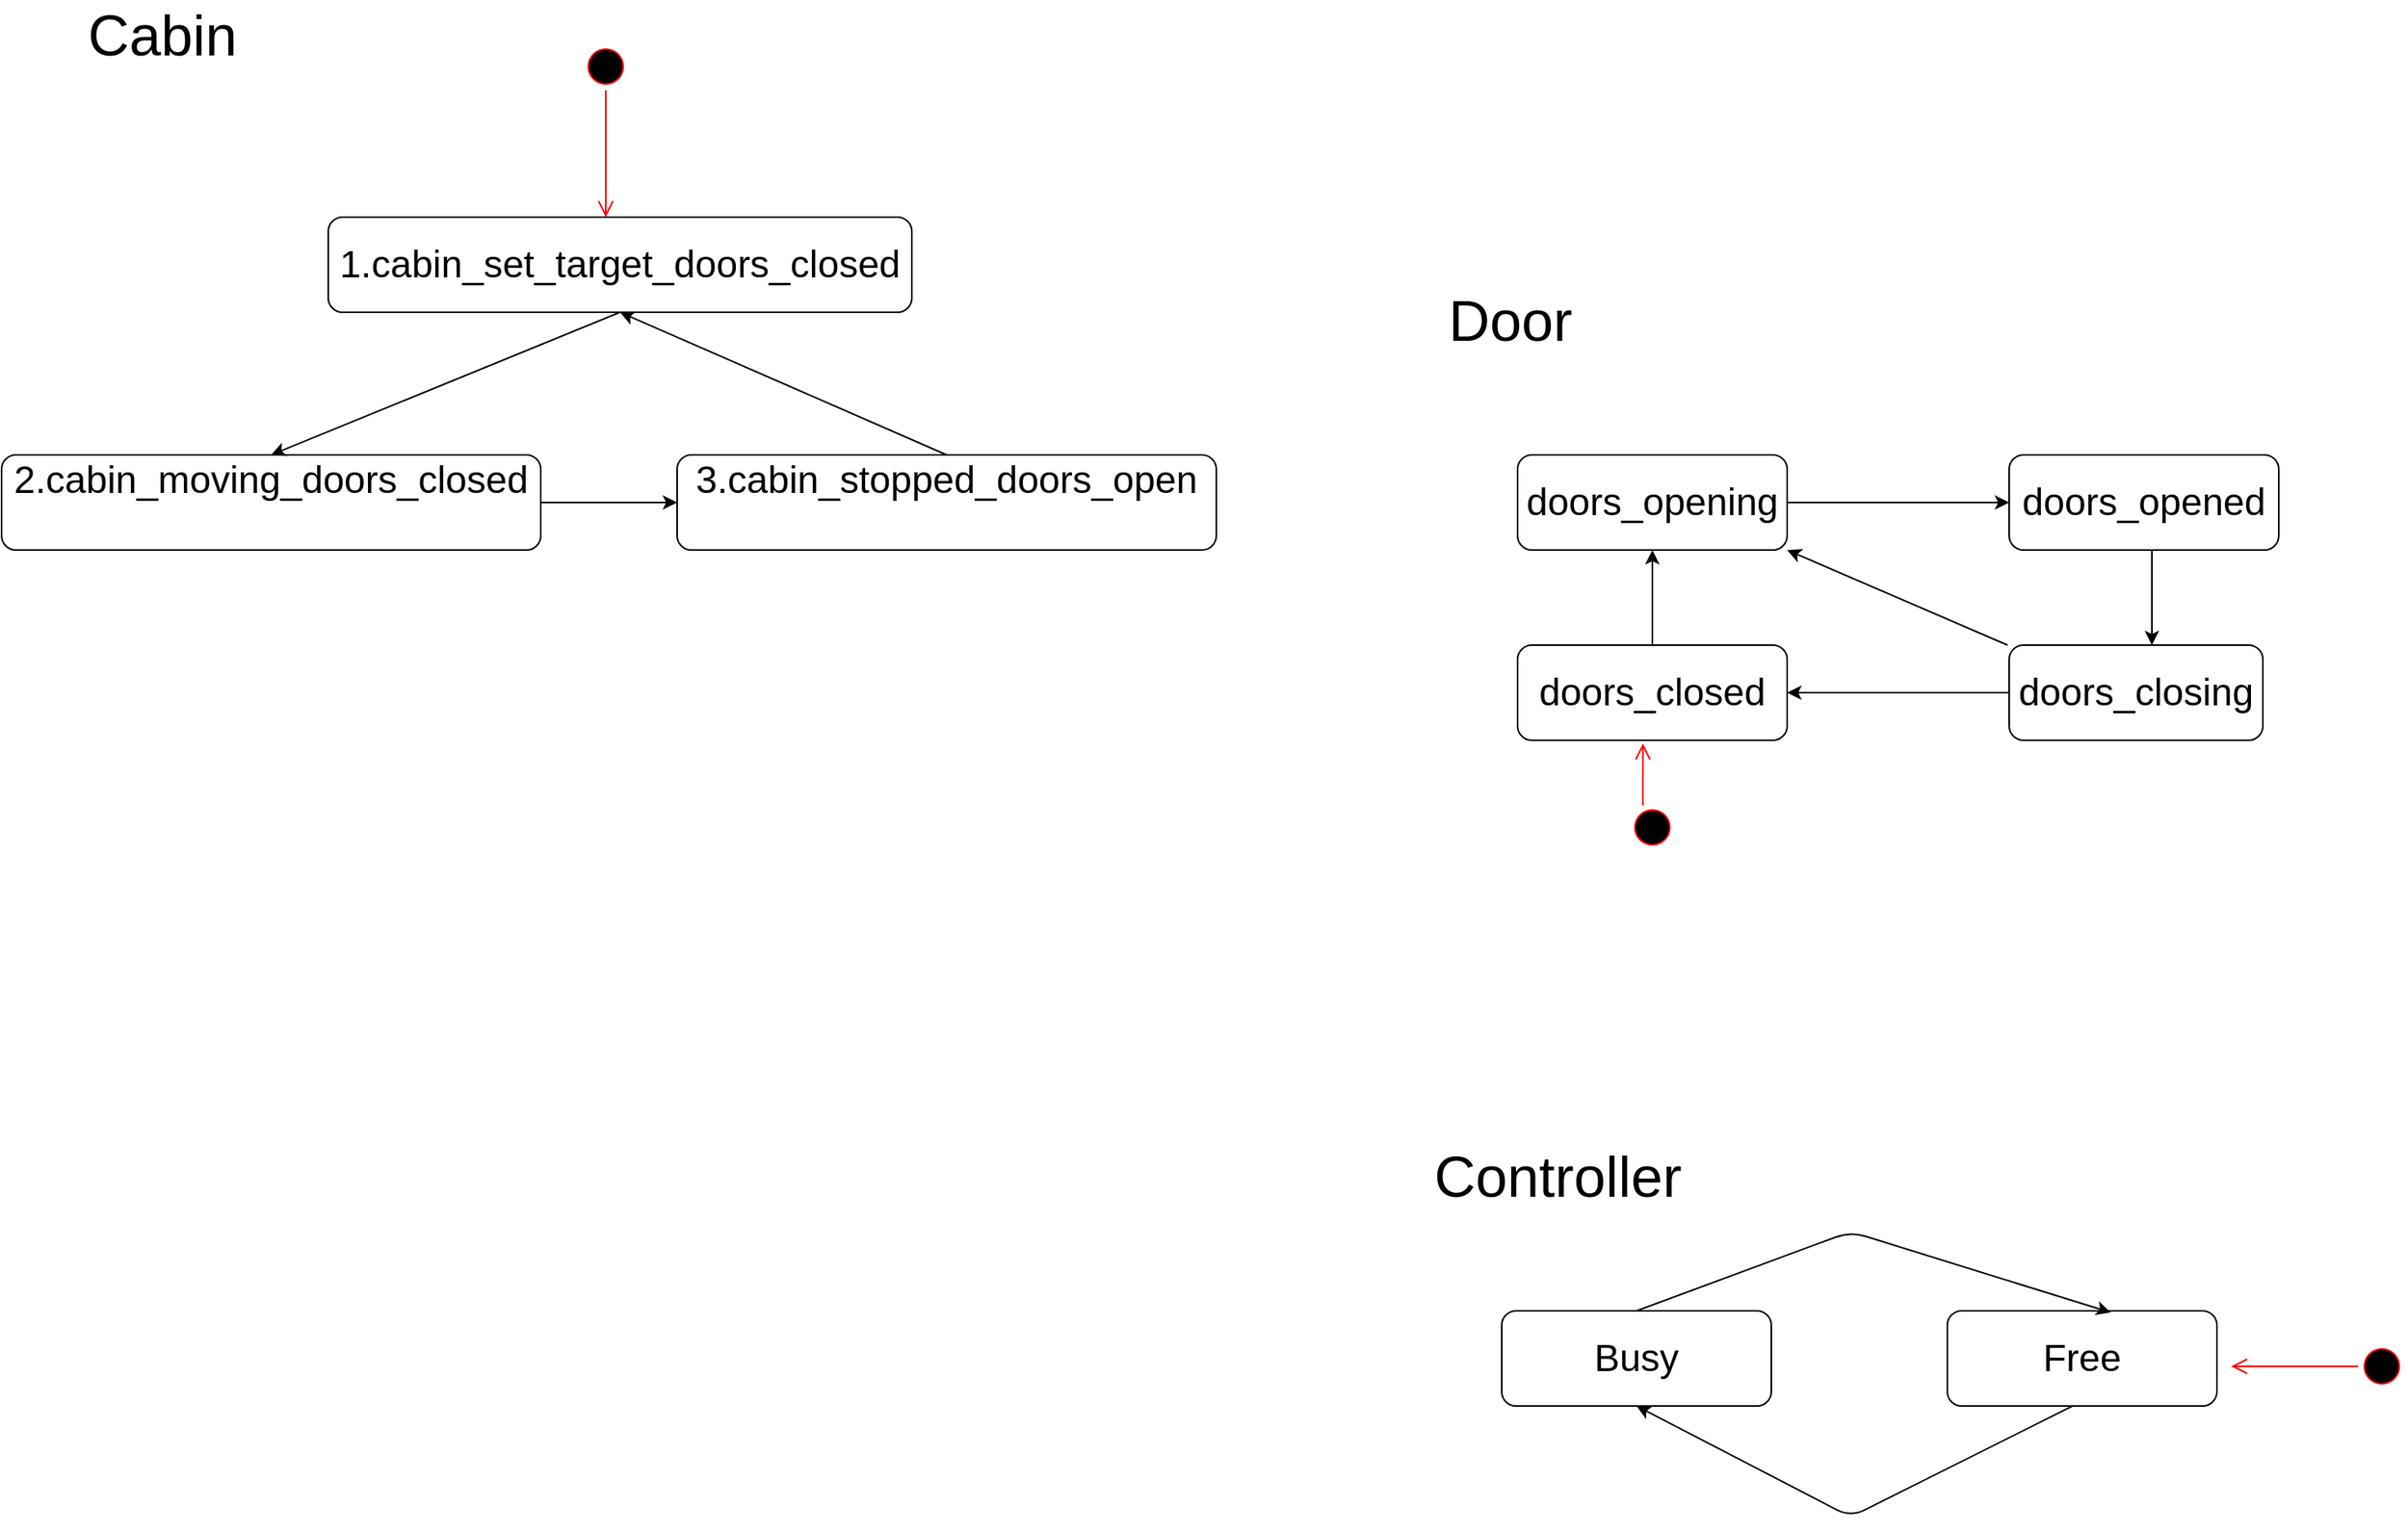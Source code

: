 <mxfile version="13.1.5" type="device"><diagram id="Gef2QjyfT4J7chfh-bTj" name="Page-1"><mxGraphModel dx="1673" dy="2065" grid="1" gridSize="10" guides="1" tooltips="1" connect="1" arrows="1" fold="1" page="1" pageScale="1" pageWidth="827" pageHeight="1169" math="0" shadow="0"><root><mxCell id="0"/><mxCell id="1" parent="0"/><mxCell id="CKZMkh0cVx1GnZ2_8cdO-11" value="&lt;font style=&quot;font-size: 24px&quot;&gt;2.cabin_moving_doors_closed&lt;br&gt;&lt;br&gt;&lt;/font&gt;" style="rounded=1;whiteSpace=wrap;html=1;" parent="1" vertex="1"><mxGeometry x="14" y="170" width="340" height="60" as="geometry"/></mxCell><mxCell id="CKZMkh0cVx1GnZ2_8cdO-22" value="&lt;font style=&quot;font-size: 36px&quot;&gt;Cabin&lt;/font&gt;" style="text;html=1;align=center;verticalAlign=middle;resizable=0;points=[];autosize=1;" parent="1" vertex="1"><mxGeometry x="60" y="-110" width="110" height="30" as="geometry"/></mxCell><mxCell id="CKZMkh0cVx1GnZ2_8cdO-25" value="&lt;font style=&quot;font-size: 36px&quot;&gt;Door&lt;/font&gt;" style="text;html=1;align=center;verticalAlign=middle;resizable=0;points=[];autosize=1;" parent="1" vertex="1"><mxGeometry x="920" y="70" width="90" height="30" as="geometry"/></mxCell><mxCell id="CKZMkh0cVx1GnZ2_8cdO-26" value="&lt;font style=&quot;font-size: 24px&quot;&gt;doors_opening&lt;/font&gt;" style="rounded=1;whiteSpace=wrap;html=1;" parent="1" vertex="1"><mxGeometry x="970" y="170" width="170" height="60" as="geometry"/></mxCell><mxCell id="CKZMkh0cVx1GnZ2_8cdO-27" value="&lt;font style=&quot;font-size: 24px&quot;&gt;doors_closed&lt;/font&gt;" style="rounded=1;whiteSpace=wrap;html=1;" parent="1" vertex="1"><mxGeometry x="970" y="290" width="170" height="60" as="geometry"/></mxCell><mxCell id="CKZMkh0cVx1GnZ2_8cdO-28" value="&lt;font style=&quot;font-size: 24px&quot;&gt;doors_opened&lt;/font&gt;" style="rounded=1;whiteSpace=wrap;html=1;" parent="1" vertex="1"><mxGeometry x="1280" y="170" width="170" height="60" as="geometry"/></mxCell><mxCell id="CKZMkh0cVx1GnZ2_8cdO-29" value="&lt;font style=&quot;font-size: 24px&quot;&gt;doors_closing&lt;/font&gt;" style="rounded=1;whiteSpace=wrap;html=1;" parent="1" vertex="1"><mxGeometry x="1280" y="290" width="160" height="60" as="geometry"/></mxCell><mxCell id="CKZMkh0cVx1GnZ2_8cdO-30" value="" style="endArrow=classic;html=1;exitX=0.5;exitY=1;exitDx=0;exitDy=0;entryX=0;entryY=0.5;entryDx=0;entryDy=0;" parent="1" target="CKZMkh0cVx1GnZ2_8cdO-28" edge="1"><mxGeometry width="50" height="50" relative="1" as="geometry"><mxPoint x="1140" y="200" as="sourcePoint"/><mxPoint x="1140" y="270" as="targetPoint"/></mxGeometry></mxCell><mxCell id="CKZMkh0cVx1GnZ2_8cdO-31" value="" style="endArrow=classic;html=1;exitX=0.5;exitY=1;exitDx=0;exitDy=0;" parent="1" edge="1"><mxGeometry width="50" height="50" relative="1" as="geometry"><mxPoint x="1370" y="230" as="sourcePoint"/><mxPoint x="1370" y="290" as="targetPoint"/></mxGeometry></mxCell><mxCell id="CKZMkh0cVx1GnZ2_8cdO-32" value="" style="endArrow=classic;html=1;exitX=0.5;exitY=0;exitDx=0;exitDy=0;entryX=0.5;entryY=1;entryDx=0;entryDy=0;" parent="1" source="CKZMkh0cVx1GnZ2_8cdO-27" target="CKZMkh0cVx1GnZ2_8cdO-26" edge="1"><mxGeometry width="50" height="50" relative="1" as="geometry"><mxPoint x="1054.5" y="230" as="sourcePoint"/><mxPoint x="1055" y="240" as="targetPoint"/></mxGeometry></mxCell><mxCell id="CKZMkh0cVx1GnZ2_8cdO-34" value="" style="endArrow=classic;html=1;exitX=0.5;exitY=1;exitDx=0;exitDy=0;entryX=1;entryY=1;entryDx=0;entryDy=0;" parent="1" target="CKZMkh0cVx1GnZ2_8cdO-26" edge="1"><mxGeometry width="50" height="50" relative="1" as="geometry"><mxPoint x="1279" y="290" as="sourcePoint"/><mxPoint x="1279" y="360" as="targetPoint"/></mxGeometry></mxCell><mxCell id="CKZMkh0cVx1GnZ2_8cdO-35" value="" style="endArrow=classic;html=1;exitX=0.5;exitY=1;exitDx=0;exitDy=0;entryX=1;entryY=0.5;entryDx=0;entryDy=0;" parent="1" target="CKZMkh0cVx1GnZ2_8cdO-27" edge="1"><mxGeometry width="50" height="50" relative="1" as="geometry"><mxPoint x="1280" y="320" as="sourcePoint"/><mxPoint x="1280" y="390" as="targetPoint"/></mxGeometry></mxCell><mxCell id="CKZMkh0cVx1GnZ2_8cdO-39" value="" style="ellipse;html=1;shape=startState;fillColor=#000000;strokeColor=#ff0000;" parent="1" vertex="1"><mxGeometry x="1040" y="390" width="30" height="30" as="geometry"/></mxCell><mxCell id="CKZMkh0cVx1GnZ2_8cdO-40" value="" style="edgeStyle=orthogonalEdgeStyle;html=1;verticalAlign=bottom;endArrow=open;endSize=8;strokeColor=#ff0000;entryX=0.465;entryY=1.033;entryDx=0;entryDy=0;entryPerimeter=0;" parent="1" source="CKZMkh0cVx1GnZ2_8cdO-39" target="CKZMkh0cVx1GnZ2_8cdO-27" edge="1"><mxGeometry relative="1" as="geometry"><mxPoint x="1065" y="490" as="targetPoint"/><Array as="points"><mxPoint x="1049" y="380"/><mxPoint x="1049" y="380"/></Array></mxGeometry></mxCell><mxCell id="CKZMkh0cVx1GnZ2_8cdO-45" value="&lt;span style=&quot;font-size: 24px&quot;&gt;Busy&lt;/span&gt;" style="rounded=1;whiteSpace=wrap;html=1;" parent="1" vertex="1"><mxGeometry x="960" y="710" width="170" height="60" as="geometry"/></mxCell><mxCell id="CKZMkh0cVx1GnZ2_8cdO-46" value="&lt;font style=&quot;font-size: 36px&quot;&gt;Controller&lt;/font&gt;" style="text;html=1;align=center;verticalAlign=middle;resizable=0;points=[];autosize=1;" parent="1" vertex="1"><mxGeometry x="910" y="610" width="170" height="30" as="geometry"/></mxCell><mxCell id="CKZMkh0cVx1GnZ2_8cdO-47" value="&lt;font style=&quot;font-size: 24px&quot;&gt;Free&lt;/font&gt;" style="rounded=1;whiteSpace=wrap;html=1;" parent="1" vertex="1"><mxGeometry x="1241" y="710" width="170" height="60" as="geometry"/></mxCell><mxCell id="CKZMkh0cVx1GnZ2_8cdO-48" value="" style="ellipse;html=1;shape=startState;fillColor=#000000;strokeColor=#ff0000;" parent="1" vertex="1"><mxGeometry x="1500" y="730" width="30" height="30" as="geometry"/></mxCell><mxCell id="CKZMkh0cVx1GnZ2_8cdO-49" value="" style="edgeStyle=orthogonalEdgeStyle;html=1;verticalAlign=bottom;endArrow=open;endSize=8;strokeColor=#ff0000;" parent="1" source="CKZMkh0cVx1GnZ2_8cdO-48" edge="1"><mxGeometry relative="1" as="geometry"><mxPoint x="1420" y="745" as="targetPoint"/></mxGeometry></mxCell><mxCell id="CKZMkh0cVx1GnZ2_8cdO-50" value="" style="endArrow=classic;html=1;exitX=0.5;exitY=0;exitDx=0;exitDy=0;entryX=0.606;entryY=0.017;entryDx=0;entryDy=0;entryPerimeter=0;" parent="1" source="CKZMkh0cVx1GnZ2_8cdO-45" target="CKZMkh0cVx1GnZ2_8cdO-47" edge="1"><mxGeometry width="50" height="50" relative="1" as="geometry"><mxPoint x="1030" y="690" as="sourcePoint"/><mxPoint x="1170" y="690" as="targetPoint"/><Array as="points"><mxPoint x="1180" y="660"/></Array></mxGeometry></mxCell><mxCell id="CKZMkh0cVx1GnZ2_8cdO-51" value="" style="endArrow=classic;html=1;exitX=0.5;exitY=1;exitDx=0;exitDy=0;entryX=0.5;entryY=1;entryDx=0;entryDy=0;" parent="1" target="CKZMkh0cVx1GnZ2_8cdO-45" edge="1"><mxGeometry width="50" height="50" relative="1" as="geometry"><mxPoint x="1320" y="770" as="sourcePoint"/><mxPoint x="1090" y="830" as="targetPoint"/><Array as="points"><mxPoint x="1180" y="840"/></Array></mxGeometry></mxCell><mxCell id="CKZMkh0cVx1GnZ2_8cdO-60" value="&lt;font style=&quot;font-size: 24px&quot;&gt;1.cabin_set_target_doors_closed&lt;/font&gt;" style="rounded=1;whiteSpace=wrap;html=1;" parent="1" vertex="1"><mxGeometry x="220" y="20" width="368" height="60" as="geometry"/></mxCell><mxCell id="lkf_AqtW9UFPdoljs8qZ-7" value="" style="endArrow=classic;html=1;entryX=0.5;entryY=0;entryDx=0;entryDy=0;exitX=0.5;exitY=1;exitDx=0;exitDy=0;" edge="1" parent="1" source="CKZMkh0cVx1GnZ2_8cdO-60" target="CKZMkh0cVx1GnZ2_8cdO-11"><mxGeometry width="50" height="50" relative="1" as="geometry"><mxPoint x="330" y="90" as="sourcePoint"/><mxPoint x="240" y="160" as="targetPoint"/></mxGeometry></mxCell><mxCell id="lkf_AqtW9UFPdoljs8qZ-8" value="&lt;font style=&quot;font-size: 24px&quot;&gt;3.cabin_stopped_doors_open&lt;br&gt;&lt;br&gt;&lt;/font&gt;" style="rounded=1;whiteSpace=wrap;html=1;" vertex="1" parent="1"><mxGeometry x="440" y="170" width="340" height="60" as="geometry"/></mxCell><mxCell id="lkf_AqtW9UFPdoljs8qZ-9" value="" style="endArrow=classic;html=1;exitX=0.5;exitY=0;exitDx=0;exitDy=0;entryX=0.5;entryY=1;entryDx=0;entryDy=0;" edge="1" parent="1" source="lkf_AqtW9UFPdoljs8qZ-8" target="CKZMkh0cVx1GnZ2_8cdO-60"><mxGeometry width="50" height="50" relative="1" as="geometry"><mxPoint x="710" y="150" as="sourcePoint"/><mxPoint x="610" y="80" as="targetPoint"/></mxGeometry></mxCell><mxCell id="lkf_AqtW9UFPdoljs8qZ-10" value="" style="endArrow=classic;html=1;exitX=1;exitY=0.5;exitDx=0;exitDy=0;entryX=0;entryY=0.5;entryDx=0;entryDy=0;" edge="1" parent="1" source="CKZMkh0cVx1GnZ2_8cdO-11" target="lkf_AqtW9UFPdoljs8qZ-8"><mxGeometry width="50" height="50" relative="1" as="geometry"><mxPoint x="410" y="209" as="sourcePoint"/><mxPoint x="440" y="209" as="targetPoint"/></mxGeometry></mxCell><mxCell id="lkf_AqtW9UFPdoljs8qZ-12" value="" style="ellipse;html=1;shape=startState;fillColor=#000000;strokeColor=#ff0000;" vertex="1" parent="1"><mxGeometry x="380" y="-90" width="30" height="30" as="geometry"/></mxCell><mxCell id="lkf_AqtW9UFPdoljs8qZ-13" value="" style="edgeStyle=orthogonalEdgeStyle;html=1;verticalAlign=bottom;endArrow=open;endSize=8;strokeColor=#ff0000;" edge="1" source="lkf_AqtW9UFPdoljs8qZ-12" parent="1"><mxGeometry relative="1" as="geometry"><mxPoint x="395" y="20" as="targetPoint"/><Array as="points"><mxPoint x="395" y="20"/></Array></mxGeometry></mxCell></root></mxGraphModel></diagram></mxfile>